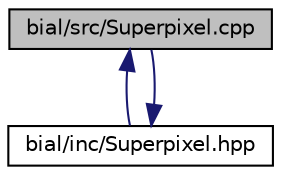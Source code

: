 digraph "bial/src/Superpixel.cpp"
{
  edge [fontname="Helvetica",fontsize="10",labelfontname="Helvetica",labelfontsize="10"];
  node [fontname="Helvetica",fontsize="10",shape=record];
  Node1 [label="bial/src/Superpixel.cpp",height=0.2,width=0.4,color="black", fillcolor="grey75", style="filled", fontcolor="black"];
  Node1 -> Node2 [dir="back",color="midnightblue",fontsize="10",style="solid",fontname="Helvetica"];
  Node2 [label="bial/inc/Superpixel.hpp",height=0.2,width=0.4,color="black", fillcolor="white", style="filled",URL="$_superpixel_8hpp.html"];
  Node2 -> Node1 [dir="back",color="midnightblue",fontsize="10",style="solid",fontname="Helvetica"];
}
